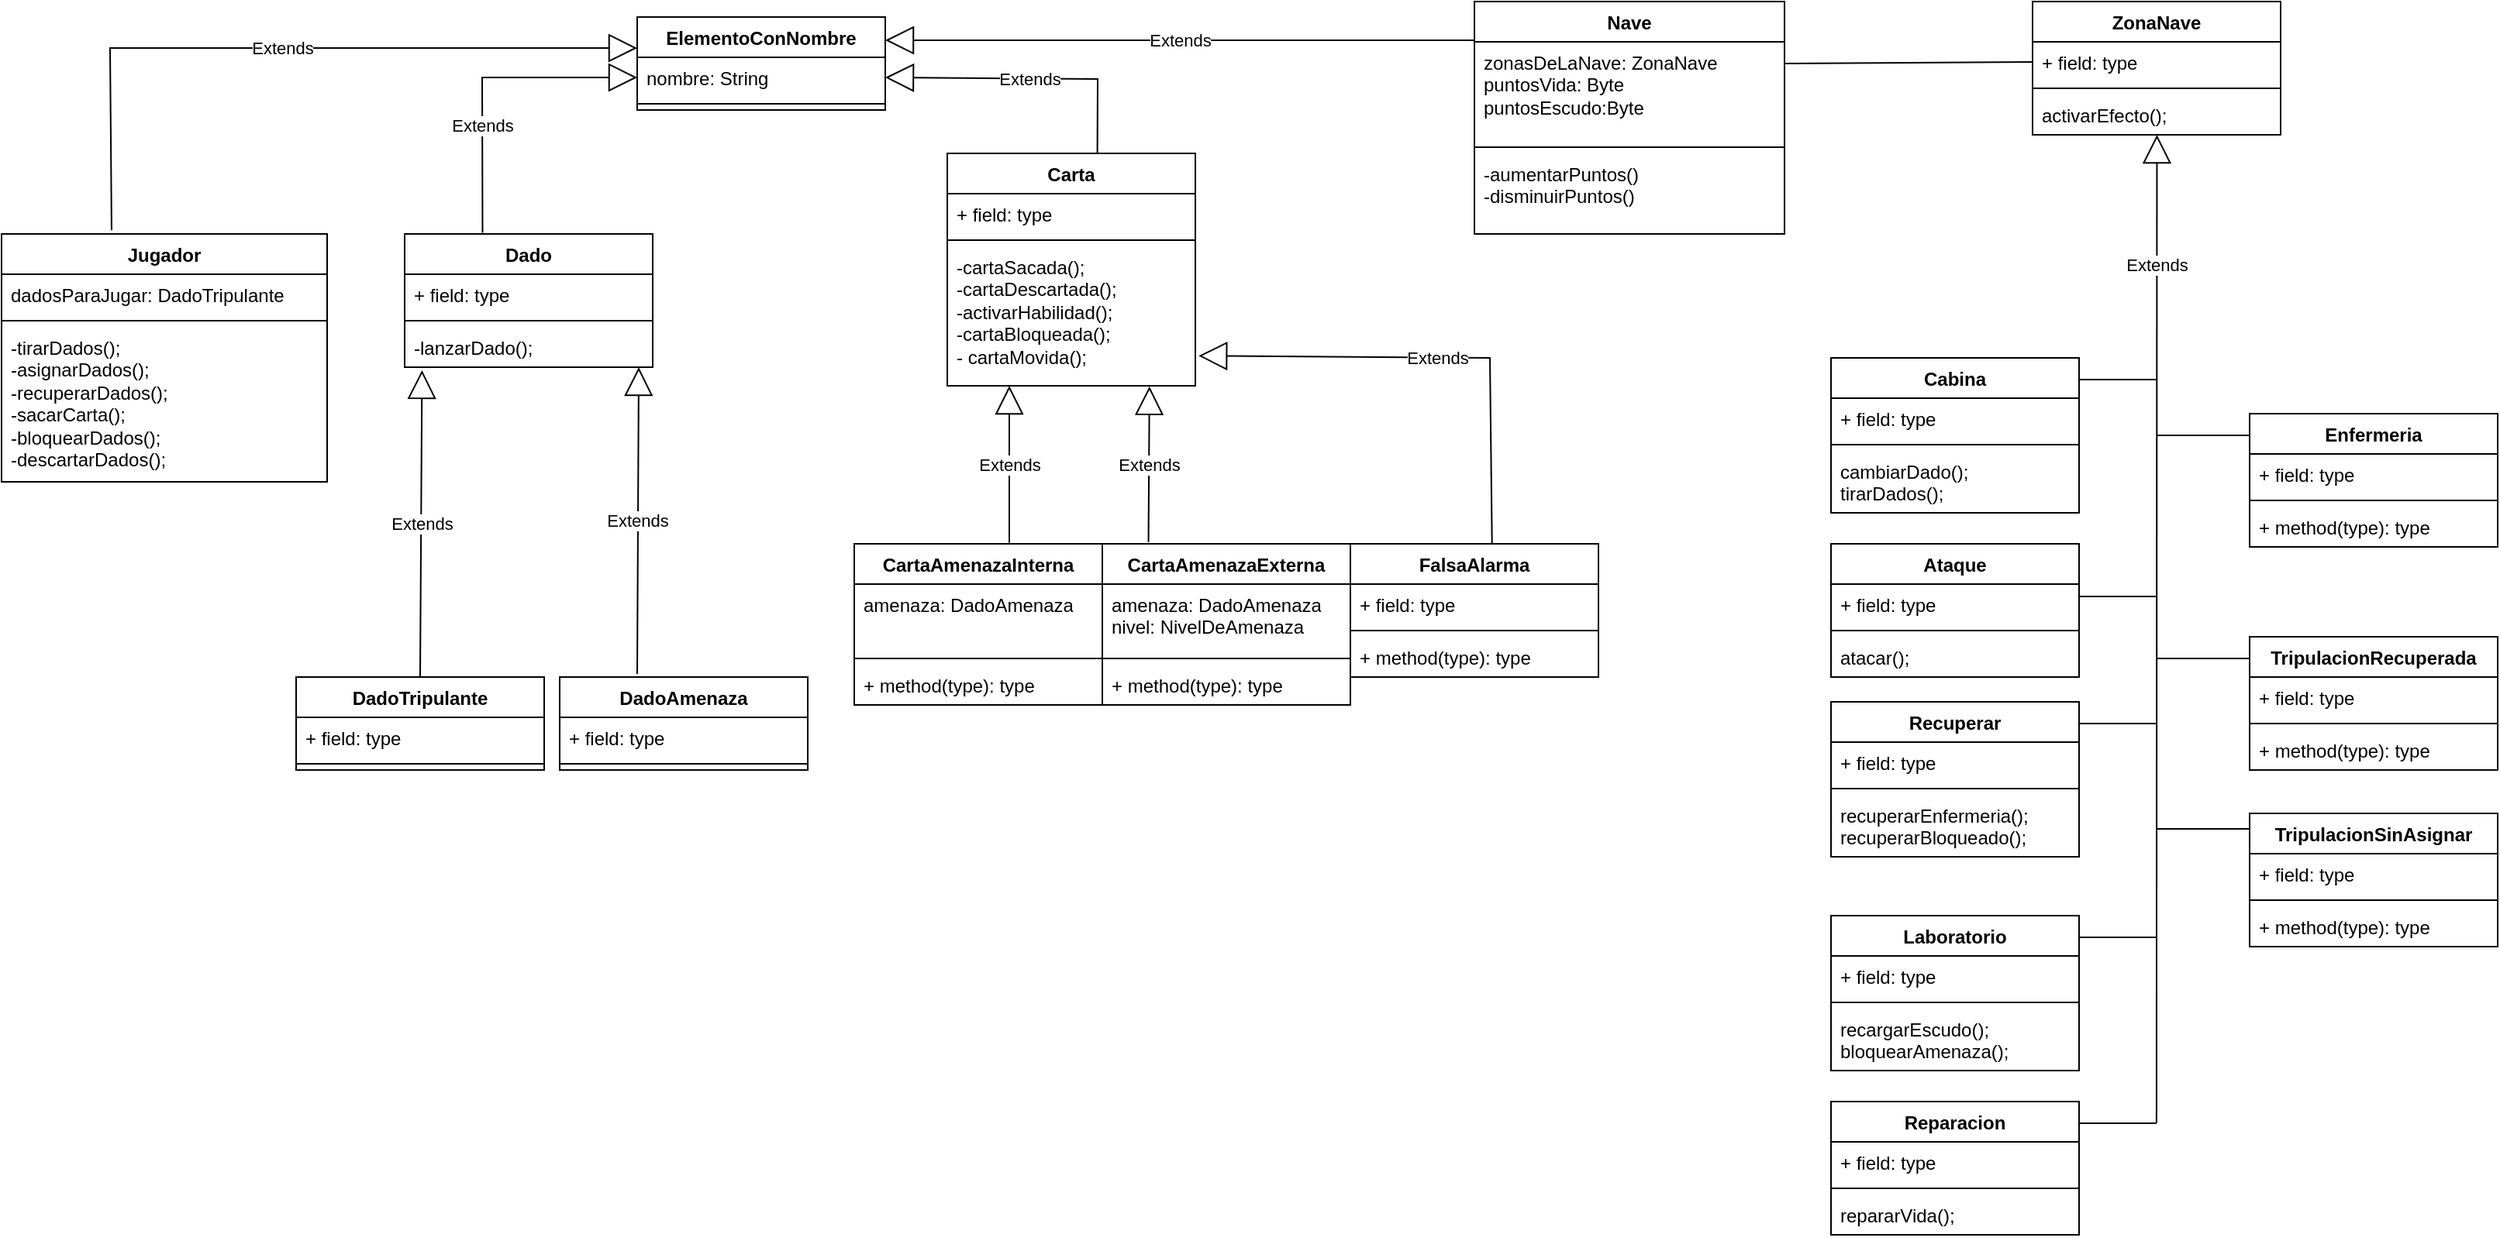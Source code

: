 <mxfile version="21.2.8" type="device">
  <diagram id="C5RBs43oDa-KdzZeNtuy" name="Page-1">
    <mxGraphModel dx="1104" dy="516" grid="1" gridSize="10" guides="1" tooltips="1" connect="1" arrows="1" fold="1" page="1" pageScale="1" pageWidth="1654" pageHeight="1169" math="0" shadow="0">
      <root>
        <mxCell id="WIyWlLk6GJQsqaUBKTNV-0" />
        <mxCell id="WIyWlLk6GJQsqaUBKTNV-1" parent="WIyWlLk6GJQsqaUBKTNV-0" />
        <mxCell id="hrwl8nzdLK3pkNeY3MzM-0" value="Dado" style="swimlane;fontStyle=1;align=center;verticalAlign=top;childLayout=stackLayout;horizontal=1;startSize=26;horizontalStack=0;resizeParent=1;resizeParentMax=0;resizeLast=0;collapsible=1;marginBottom=0;whiteSpace=wrap;html=1;" parent="WIyWlLk6GJQsqaUBKTNV-1" vertex="1">
          <mxGeometry x="270" y="170" width="160" height="86" as="geometry" />
        </mxCell>
        <mxCell id="hrwl8nzdLK3pkNeY3MzM-1" value="+ field: type" style="text;strokeColor=none;fillColor=none;align=left;verticalAlign=top;spacingLeft=4;spacingRight=4;overflow=hidden;rotatable=0;points=[[0,0.5],[1,0.5]];portConstraint=eastwest;whiteSpace=wrap;html=1;" parent="hrwl8nzdLK3pkNeY3MzM-0" vertex="1">
          <mxGeometry y="26" width="160" height="26" as="geometry" />
        </mxCell>
        <mxCell id="hrwl8nzdLK3pkNeY3MzM-2" value="" style="line;strokeWidth=1;fillColor=none;align=left;verticalAlign=middle;spacingTop=-1;spacingLeft=3;spacingRight=3;rotatable=0;labelPosition=right;points=[];portConstraint=eastwest;strokeColor=inherit;" parent="hrwl8nzdLK3pkNeY3MzM-0" vertex="1">
          <mxGeometry y="52" width="160" height="8" as="geometry" />
        </mxCell>
        <mxCell id="hrwl8nzdLK3pkNeY3MzM-3" value="-lanzarDado();" style="text;strokeColor=none;fillColor=none;align=left;verticalAlign=top;spacingLeft=4;spacingRight=4;overflow=hidden;rotatable=0;points=[[0,0.5],[1,0.5]];portConstraint=eastwest;whiteSpace=wrap;html=1;" parent="hrwl8nzdLK3pkNeY3MzM-0" vertex="1">
          <mxGeometry y="60" width="160" height="26" as="geometry" />
        </mxCell>
        <mxCell id="hrwl8nzdLK3pkNeY3MzM-4" value="Jugador" style="swimlane;fontStyle=1;align=center;verticalAlign=top;childLayout=stackLayout;horizontal=1;startSize=26;horizontalStack=0;resizeParent=1;resizeParentMax=0;resizeLast=0;collapsible=1;marginBottom=0;whiteSpace=wrap;html=1;" parent="WIyWlLk6GJQsqaUBKTNV-1" vertex="1">
          <mxGeometry x="10" y="170" width="210" height="160" as="geometry" />
        </mxCell>
        <mxCell id="hrwl8nzdLK3pkNeY3MzM-5" value="dadosParaJugar: DadoTripulante" style="text;strokeColor=none;fillColor=none;align=left;verticalAlign=top;spacingLeft=4;spacingRight=4;overflow=hidden;rotatable=0;points=[[0,0.5],[1,0.5]];portConstraint=eastwest;whiteSpace=wrap;html=1;" parent="hrwl8nzdLK3pkNeY3MzM-4" vertex="1">
          <mxGeometry y="26" width="210" height="26" as="geometry" />
        </mxCell>
        <mxCell id="hrwl8nzdLK3pkNeY3MzM-6" value="" style="line;strokeWidth=1;fillColor=none;align=left;verticalAlign=middle;spacingTop=-1;spacingLeft=3;spacingRight=3;rotatable=0;labelPosition=right;points=[];portConstraint=eastwest;strokeColor=inherit;" parent="hrwl8nzdLK3pkNeY3MzM-4" vertex="1">
          <mxGeometry y="52" width="210" height="8" as="geometry" />
        </mxCell>
        <mxCell id="hrwl8nzdLK3pkNeY3MzM-7" value="-tirarDados();&lt;br&gt;-asignarDados();&lt;br&gt;-recuperarDados();&lt;br&gt;-sacarCarta();&lt;br&gt;-bloquearDados();&lt;br&gt;-descartarDados();&lt;br&gt;&lt;br&gt;" style="text;strokeColor=none;fillColor=none;align=left;verticalAlign=top;spacingLeft=4;spacingRight=4;overflow=hidden;rotatable=0;points=[[0,0.5],[1,0.5]];portConstraint=eastwest;whiteSpace=wrap;html=1;" parent="hrwl8nzdLK3pkNeY3MzM-4" vertex="1">
          <mxGeometry y="60" width="210" height="100" as="geometry" />
        </mxCell>
        <mxCell id="hrwl8nzdLK3pkNeY3MzM-12" value="CartaAmenazaInterna" style="swimlane;fontStyle=1;align=center;verticalAlign=top;childLayout=stackLayout;horizontal=1;startSize=26;horizontalStack=0;resizeParent=1;resizeParentMax=0;resizeLast=0;collapsible=1;marginBottom=0;whiteSpace=wrap;html=1;" parent="WIyWlLk6GJQsqaUBKTNV-1" vertex="1">
          <mxGeometry x="560" y="370" width="160" height="104" as="geometry" />
        </mxCell>
        <mxCell id="hrwl8nzdLK3pkNeY3MzM-13" value="amenaza: DadoAmenaza" style="text;strokeColor=none;fillColor=none;align=left;verticalAlign=top;spacingLeft=4;spacingRight=4;overflow=hidden;rotatable=0;points=[[0,0.5],[1,0.5]];portConstraint=eastwest;whiteSpace=wrap;html=1;" parent="hrwl8nzdLK3pkNeY3MzM-12" vertex="1">
          <mxGeometry y="26" width="160" height="44" as="geometry" />
        </mxCell>
        <mxCell id="hrwl8nzdLK3pkNeY3MzM-14" value="" style="line;strokeWidth=1;fillColor=none;align=left;verticalAlign=middle;spacingTop=-1;spacingLeft=3;spacingRight=3;rotatable=0;labelPosition=right;points=[];portConstraint=eastwest;strokeColor=inherit;" parent="hrwl8nzdLK3pkNeY3MzM-12" vertex="1">
          <mxGeometry y="70" width="160" height="8" as="geometry" />
        </mxCell>
        <mxCell id="hrwl8nzdLK3pkNeY3MzM-15" value="+ method(type): type" style="text;strokeColor=none;fillColor=none;align=left;verticalAlign=top;spacingLeft=4;spacingRight=4;overflow=hidden;rotatable=0;points=[[0,0.5],[1,0.5]];portConstraint=eastwest;whiteSpace=wrap;html=1;" parent="hrwl8nzdLK3pkNeY3MzM-12" vertex="1">
          <mxGeometry y="78" width="160" height="26" as="geometry" />
        </mxCell>
        <mxCell id="hrwl8nzdLK3pkNeY3MzM-16" value="ElementoConNombre" style="swimlane;fontStyle=1;align=center;verticalAlign=top;childLayout=stackLayout;horizontal=1;startSize=26;horizontalStack=0;resizeParent=1;resizeParentMax=0;resizeLast=0;collapsible=1;marginBottom=0;whiteSpace=wrap;html=1;" parent="WIyWlLk6GJQsqaUBKTNV-1" vertex="1">
          <mxGeometry x="420" y="30" width="160" height="60" as="geometry" />
        </mxCell>
        <mxCell id="hrwl8nzdLK3pkNeY3MzM-17" value="nombre: String" style="text;strokeColor=none;fillColor=none;align=left;verticalAlign=top;spacingLeft=4;spacingRight=4;overflow=hidden;rotatable=0;points=[[0,0.5],[1,0.5]];portConstraint=eastwest;whiteSpace=wrap;html=1;" parent="hrwl8nzdLK3pkNeY3MzM-16" vertex="1">
          <mxGeometry y="26" width="160" height="26" as="geometry" />
        </mxCell>
        <mxCell id="hrwl8nzdLK3pkNeY3MzM-18" value="" style="line;strokeWidth=1;fillColor=none;align=left;verticalAlign=middle;spacingTop=-1;spacingLeft=3;spacingRight=3;rotatable=0;labelPosition=right;points=[];portConstraint=eastwest;strokeColor=inherit;" parent="hrwl8nzdLK3pkNeY3MzM-16" vertex="1">
          <mxGeometry y="52" width="160" height="8" as="geometry" />
        </mxCell>
        <mxCell id="hrwl8nzdLK3pkNeY3MzM-20" value="FalsaAlarma" style="swimlane;fontStyle=1;align=center;verticalAlign=top;childLayout=stackLayout;horizontal=1;startSize=26;horizontalStack=0;resizeParent=1;resizeParentMax=0;resizeLast=0;collapsible=1;marginBottom=0;whiteSpace=wrap;html=1;" parent="WIyWlLk6GJQsqaUBKTNV-1" vertex="1">
          <mxGeometry x="880" y="370" width="160" height="86" as="geometry" />
        </mxCell>
        <mxCell id="hrwl8nzdLK3pkNeY3MzM-21" value="+ field: type" style="text;strokeColor=none;fillColor=none;align=left;verticalAlign=top;spacingLeft=4;spacingRight=4;overflow=hidden;rotatable=0;points=[[0,0.5],[1,0.5]];portConstraint=eastwest;whiteSpace=wrap;html=1;" parent="hrwl8nzdLK3pkNeY3MzM-20" vertex="1">
          <mxGeometry y="26" width="160" height="26" as="geometry" />
        </mxCell>
        <mxCell id="hrwl8nzdLK3pkNeY3MzM-22" value="" style="line;strokeWidth=1;fillColor=none;align=left;verticalAlign=middle;spacingTop=-1;spacingLeft=3;spacingRight=3;rotatable=0;labelPosition=right;points=[];portConstraint=eastwest;strokeColor=inherit;" parent="hrwl8nzdLK3pkNeY3MzM-20" vertex="1">
          <mxGeometry y="52" width="160" height="8" as="geometry" />
        </mxCell>
        <mxCell id="hrwl8nzdLK3pkNeY3MzM-23" value="+ method(type): type" style="text;strokeColor=none;fillColor=none;align=left;verticalAlign=top;spacingLeft=4;spacingRight=4;overflow=hidden;rotatable=0;points=[[0,0.5],[1,0.5]];portConstraint=eastwest;whiteSpace=wrap;html=1;" parent="hrwl8nzdLK3pkNeY3MzM-20" vertex="1">
          <mxGeometry y="60" width="160" height="26" as="geometry" />
        </mxCell>
        <mxCell id="hrwl8nzdLK3pkNeY3MzM-36" value="Reparacion" style="swimlane;fontStyle=1;align=center;verticalAlign=top;childLayout=stackLayout;horizontal=1;startSize=26;horizontalStack=0;resizeParent=1;resizeParentMax=0;resizeLast=0;collapsible=1;marginBottom=0;whiteSpace=wrap;html=1;" parent="WIyWlLk6GJQsqaUBKTNV-1" vertex="1">
          <mxGeometry x="1190" y="730" width="160" height="86" as="geometry" />
        </mxCell>
        <mxCell id="hrwl8nzdLK3pkNeY3MzM-37" value="+ field: type" style="text;strokeColor=none;fillColor=none;align=left;verticalAlign=top;spacingLeft=4;spacingRight=4;overflow=hidden;rotatable=0;points=[[0,0.5],[1,0.5]];portConstraint=eastwest;whiteSpace=wrap;html=1;" parent="hrwl8nzdLK3pkNeY3MzM-36" vertex="1">
          <mxGeometry y="26" width="160" height="26" as="geometry" />
        </mxCell>
        <mxCell id="hrwl8nzdLK3pkNeY3MzM-38" value="" style="line;strokeWidth=1;fillColor=none;align=left;verticalAlign=middle;spacingTop=-1;spacingLeft=3;spacingRight=3;rotatable=0;labelPosition=right;points=[];portConstraint=eastwest;strokeColor=inherit;" parent="hrwl8nzdLK3pkNeY3MzM-36" vertex="1">
          <mxGeometry y="52" width="160" height="8" as="geometry" />
        </mxCell>
        <mxCell id="hrwl8nzdLK3pkNeY3MzM-39" value="repararVida();" style="text;strokeColor=none;fillColor=none;align=left;verticalAlign=top;spacingLeft=4;spacingRight=4;overflow=hidden;rotatable=0;points=[[0,0.5],[1,0.5]];portConstraint=eastwest;whiteSpace=wrap;html=1;" parent="hrwl8nzdLK3pkNeY3MzM-36" vertex="1">
          <mxGeometry y="60" width="160" height="26" as="geometry" />
        </mxCell>
        <mxCell id="hrwl8nzdLK3pkNeY3MzM-56" value="TripulacionRecuperada&lt;br&gt;" style="swimlane;fontStyle=1;align=center;verticalAlign=top;childLayout=stackLayout;horizontal=1;startSize=26;horizontalStack=0;resizeParent=1;resizeParentMax=0;resizeLast=0;collapsible=1;marginBottom=0;whiteSpace=wrap;html=1;" parent="WIyWlLk6GJQsqaUBKTNV-1" vertex="1">
          <mxGeometry x="1460" y="430" width="160" height="86" as="geometry" />
        </mxCell>
        <mxCell id="hrwl8nzdLK3pkNeY3MzM-57" value="+ field: type" style="text;strokeColor=none;fillColor=none;align=left;verticalAlign=top;spacingLeft=4;spacingRight=4;overflow=hidden;rotatable=0;points=[[0,0.5],[1,0.5]];portConstraint=eastwest;whiteSpace=wrap;html=1;" parent="hrwl8nzdLK3pkNeY3MzM-56" vertex="1">
          <mxGeometry y="26" width="160" height="26" as="geometry" />
        </mxCell>
        <mxCell id="hrwl8nzdLK3pkNeY3MzM-58" value="" style="line;strokeWidth=1;fillColor=none;align=left;verticalAlign=middle;spacingTop=-1;spacingLeft=3;spacingRight=3;rotatable=0;labelPosition=right;points=[];portConstraint=eastwest;strokeColor=inherit;" parent="hrwl8nzdLK3pkNeY3MzM-56" vertex="1">
          <mxGeometry y="52" width="160" height="8" as="geometry" />
        </mxCell>
        <mxCell id="hrwl8nzdLK3pkNeY3MzM-59" value="+ method(type): type" style="text;strokeColor=none;fillColor=none;align=left;verticalAlign=top;spacingLeft=4;spacingRight=4;overflow=hidden;rotatable=0;points=[[0,0.5],[1,0.5]];portConstraint=eastwest;whiteSpace=wrap;html=1;" parent="hrwl8nzdLK3pkNeY3MzM-56" vertex="1">
          <mxGeometry y="60" width="160" height="26" as="geometry" />
        </mxCell>
        <mxCell id="hrwl8nzdLK3pkNeY3MzM-60" value="Enfermeria&lt;br&gt;" style="swimlane;fontStyle=1;align=center;verticalAlign=top;childLayout=stackLayout;horizontal=1;startSize=26;horizontalStack=0;resizeParent=1;resizeParentMax=0;resizeLast=0;collapsible=1;marginBottom=0;whiteSpace=wrap;html=1;" parent="WIyWlLk6GJQsqaUBKTNV-1" vertex="1">
          <mxGeometry x="1460" y="286" width="160" height="86" as="geometry" />
        </mxCell>
        <mxCell id="hrwl8nzdLK3pkNeY3MzM-61" value="+ field: type" style="text;strokeColor=none;fillColor=none;align=left;verticalAlign=top;spacingLeft=4;spacingRight=4;overflow=hidden;rotatable=0;points=[[0,0.5],[1,0.5]];portConstraint=eastwest;whiteSpace=wrap;html=1;" parent="hrwl8nzdLK3pkNeY3MzM-60" vertex="1">
          <mxGeometry y="26" width="160" height="26" as="geometry" />
        </mxCell>
        <mxCell id="hrwl8nzdLK3pkNeY3MzM-62" value="" style="line;strokeWidth=1;fillColor=none;align=left;verticalAlign=middle;spacingTop=-1;spacingLeft=3;spacingRight=3;rotatable=0;labelPosition=right;points=[];portConstraint=eastwest;strokeColor=inherit;" parent="hrwl8nzdLK3pkNeY3MzM-60" vertex="1">
          <mxGeometry y="52" width="160" height="8" as="geometry" />
        </mxCell>
        <mxCell id="hrwl8nzdLK3pkNeY3MzM-63" value="+ method(type): type" style="text;strokeColor=none;fillColor=none;align=left;verticalAlign=top;spacingLeft=4;spacingRight=4;overflow=hidden;rotatable=0;points=[[0,0.5],[1,0.5]];portConstraint=eastwest;whiteSpace=wrap;html=1;" parent="hrwl8nzdLK3pkNeY3MzM-60" vertex="1">
          <mxGeometry y="60" width="160" height="26" as="geometry" />
        </mxCell>
        <mxCell id="hrwl8nzdLK3pkNeY3MzM-84" value="TripulacionSinAsignar" style="swimlane;fontStyle=1;align=center;verticalAlign=top;childLayout=stackLayout;horizontal=1;startSize=26;horizontalStack=0;resizeParent=1;resizeParentMax=0;resizeLast=0;collapsible=1;marginBottom=0;whiteSpace=wrap;html=1;" parent="WIyWlLk6GJQsqaUBKTNV-1" vertex="1">
          <mxGeometry x="1460" y="544" width="160" height="86" as="geometry" />
        </mxCell>
        <mxCell id="hrwl8nzdLK3pkNeY3MzM-85" value="+ field: type" style="text;strokeColor=none;fillColor=none;align=left;verticalAlign=top;spacingLeft=4;spacingRight=4;overflow=hidden;rotatable=0;points=[[0,0.5],[1,0.5]];portConstraint=eastwest;whiteSpace=wrap;html=1;" parent="hrwl8nzdLK3pkNeY3MzM-84" vertex="1">
          <mxGeometry y="26" width="160" height="26" as="geometry" />
        </mxCell>
        <mxCell id="hrwl8nzdLK3pkNeY3MzM-86" value="" style="line;strokeWidth=1;fillColor=none;align=left;verticalAlign=middle;spacingTop=-1;spacingLeft=3;spacingRight=3;rotatable=0;labelPosition=right;points=[];portConstraint=eastwest;strokeColor=inherit;" parent="hrwl8nzdLK3pkNeY3MzM-84" vertex="1">
          <mxGeometry y="52" width="160" height="8" as="geometry" />
        </mxCell>
        <mxCell id="hrwl8nzdLK3pkNeY3MzM-87" value="+ method(type): type" style="text;strokeColor=none;fillColor=none;align=left;verticalAlign=top;spacingLeft=4;spacingRight=4;overflow=hidden;rotatable=0;points=[[0,0.5],[1,0.5]];portConstraint=eastwest;whiteSpace=wrap;html=1;" parent="hrwl8nzdLK3pkNeY3MzM-84" vertex="1">
          <mxGeometry y="60" width="160" height="26" as="geometry" />
        </mxCell>
        <mxCell id="Qv7uvVYcOFcKfT70NgRH-0" value="DadoAmenaza" style="swimlane;fontStyle=1;align=center;verticalAlign=top;childLayout=stackLayout;horizontal=1;startSize=26;horizontalStack=0;resizeParent=1;resizeParentMax=0;resizeLast=0;collapsible=1;marginBottom=0;whiteSpace=wrap;html=1;" parent="WIyWlLk6GJQsqaUBKTNV-1" vertex="1">
          <mxGeometry x="370" y="456" width="160" height="60" as="geometry" />
        </mxCell>
        <mxCell id="Qv7uvVYcOFcKfT70NgRH-1" value="+ field: type" style="text;strokeColor=none;fillColor=none;align=left;verticalAlign=top;spacingLeft=4;spacingRight=4;overflow=hidden;rotatable=0;points=[[0,0.5],[1,0.5]];portConstraint=eastwest;whiteSpace=wrap;html=1;" parent="Qv7uvVYcOFcKfT70NgRH-0" vertex="1">
          <mxGeometry y="26" width="160" height="26" as="geometry" />
        </mxCell>
        <mxCell id="Qv7uvVYcOFcKfT70NgRH-2" value="" style="line;strokeWidth=1;fillColor=none;align=left;verticalAlign=middle;spacingTop=-1;spacingLeft=3;spacingRight=3;rotatable=0;labelPosition=right;points=[];portConstraint=eastwest;strokeColor=inherit;" parent="Qv7uvVYcOFcKfT70NgRH-0" vertex="1">
          <mxGeometry y="52" width="160" height="8" as="geometry" />
        </mxCell>
        <mxCell id="Qv7uvVYcOFcKfT70NgRH-4" value="DadoTripulante" style="swimlane;fontStyle=1;align=center;verticalAlign=top;childLayout=stackLayout;horizontal=1;startSize=26;horizontalStack=0;resizeParent=1;resizeParentMax=0;resizeLast=0;collapsible=1;marginBottom=0;whiteSpace=wrap;html=1;" parent="WIyWlLk6GJQsqaUBKTNV-1" vertex="1">
          <mxGeometry x="200" y="456" width="160" height="60" as="geometry" />
        </mxCell>
        <mxCell id="Qv7uvVYcOFcKfT70NgRH-5" value="+ field: type" style="text;strokeColor=none;fillColor=none;align=left;verticalAlign=top;spacingLeft=4;spacingRight=4;overflow=hidden;rotatable=0;points=[[0,0.5],[1,0.5]];portConstraint=eastwest;whiteSpace=wrap;html=1;" parent="Qv7uvVYcOFcKfT70NgRH-4" vertex="1">
          <mxGeometry y="26" width="160" height="26" as="geometry" />
        </mxCell>
        <mxCell id="Qv7uvVYcOFcKfT70NgRH-6" value="" style="line;strokeWidth=1;fillColor=none;align=left;verticalAlign=middle;spacingTop=-1;spacingLeft=3;spacingRight=3;rotatable=0;labelPosition=right;points=[];portConstraint=eastwest;strokeColor=inherit;" parent="Qv7uvVYcOFcKfT70NgRH-4" vertex="1">
          <mxGeometry y="52" width="160" height="8" as="geometry" />
        </mxCell>
        <mxCell id="Qv7uvVYcOFcKfT70NgRH-11" value="Carta" style="swimlane;fontStyle=1;align=center;verticalAlign=top;childLayout=stackLayout;horizontal=1;startSize=26;horizontalStack=0;resizeParent=1;resizeParentMax=0;resizeLast=0;collapsible=1;marginBottom=0;whiteSpace=wrap;html=1;" parent="WIyWlLk6GJQsqaUBKTNV-1" vertex="1">
          <mxGeometry x="620" y="118" width="160" height="150" as="geometry" />
        </mxCell>
        <mxCell id="Qv7uvVYcOFcKfT70NgRH-12" value="+ field: type" style="text;strokeColor=none;fillColor=none;align=left;verticalAlign=top;spacingLeft=4;spacingRight=4;overflow=hidden;rotatable=0;points=[[0,0.5],[1,0.5]];portConstraint=eastwest;whiteSpace=wrap;html=1;" parent="Qv7uvVYcOFcKfT70NgRH-11" vertex="1">
          <mxGeometry y="26" width="160" height="26" as="geometry" />
        </mxCell>
        <mxCell id="Qv7uvVYcOFcKfT70NgRH-13" value="" style="line;strokeWidth=1;fillColor=none;align=left;verticalAlign=middle;spacingTop=-1;spacingLeft=3;spacingRight=3;rotatable=0;labelPosition=right;points=[];portConstraint=eastwest;strokeColor=inherit;" parent="Qv7uvVYcOFcKfT70NgRH-11" vertex="1">
          <mxGeometry y="52" width="160" height="8" as="geometry" />
        </mxCell>
        <mxCell id="Qv7uvVYcOFcKfT70NgRH-14" value="-cartaSacada();&lt;br&gt;-cartaDescartada();&lt;br&gt;-activarHabilidad();&lt;br&gt;-cartaBloqueada();&lt;br&gt;- cartaMovida();" style="text;strokeColor=none;fillColor=none;align=left;verticalAlign=top;spacingLeft=4;spacingRight=4;overflow=hidden;rotatable=0;points=[[0,0.5],[1,0.5]];portConstraint=eastwest;whiteSpace=wrap;html=1;" parent="Qv7uvVYcOFcKfT70NgRH-11" vertex="1">
          <mxGeometry y="60" width="160" height="90" as="geometry" />
        </mxCell>
        <mxCell id="Qv7uvVYcOFcKfT70NgRH-18" value="CartaAmenazaExterna" style="swimlane;fontStyle=1;align=center;verticalAlign=top;childLayout=stackLayout;horizontal=1;startSize=26;horizontalStack=0;resizeParent=1;resizeParentMax=0;resizeLast=0;collapsible=1;marginBottom=0;whiteSpace=wrap;html=1;" parent="WIyWlLk6GJQsqaUBKTNV-1" vertex="1">
          <mxGeometry x="720" y="370" width="160" height="104" as="geometry" />
        </mxCell>
        <mxCell id="Qv7uvVYcOFcKfT70NgRH-19" value="amenaza: DadoAmenaza&lt;br&gt;nivel: NivelDeAmenaza" style="text;strokeColor=none;fillColor=none;align=left;verticalAlign=top;spacingLeft=4;spacingRight=4;overflow=hidden;rotatable=0;points=[[0,0.5],[1,0.5]];portConstraint=eastwest;whiteSpace=wrap;html=1;" parent="Qv7uvVYcOFcKfT70NgRH-18" vertex="1">
          <mxGeometry y="26" width="160" height="44" as="geometry" />
        </mxCell>
        <mxCell id="Qv7uvVYcOFcKfT70NgRH-20" value="" style="line;strokeWidth=1;fillColor=none;align=left;verticalAlign=middle;spacingTop=-1;spacingLeft=3;spacingRight=3;rotatable=0;labelPosition=right;points=[];portConstraint=eastwest;strokeColor=inherit;" parent="Qv7uvVYcOFcKfT70NgRH-18" vertex="1">
          <mxGeometry y="70" width="160" height="8" as="geometry" />
        </mxCell>
        <mxCell id="Qv7uvVYcOFcKfT70NgRH-21" value="+ method(type): type" style="text;strokeColor=none;fillColor=none;align=left;verticalAlign=top;spacingLeft=4;spacingRight=4;overflow=hidden;rotatable=0;points=[[0,0.5],[1,0.5]];portConstraint=eastwest;whiteSpace=wrap;html=1;" parent="Qv7uvVYcOFcKfT70NgRH-18" vertex="1">
          <mxGeometry y="78" width="160" height="26" as="geometry" />
        </mxCell>
        <mxCell id="Qv7uvVYcOFcKfT70NgRH-22" value="ZonaNave" style="swimlane;fontStyle=1;align=center;verticalAlign=top;childLayout=stackLayout;horizontal=1;startSize=26;horizontalStack=0;resizeParent=1;resizeParentMax=0;resizeLast=0;collapsible=1;marginBottom=0;whiteSpace=wrap;html=1;" parent="WIyWlLk6GJQsqaUBKTNV-1" vertex="1">
          <mxGeometry x="1320" y="20" width="160" height="86" as="geometry" />
        </mxCell>
        <mxCell id="Qv7uvVYcOFcKfT70NgRH-23" value="+ field: type" style="text;strokeColor=none;fillColor=none;align=left;verticalAlign=top;spacingLeft=4;spacingRight=4;overflow=hidden;rotatable=0;points=[[0,0.5],[1,0.5]];portConstraint=eastwest;whiteSpace=wrap;html=1;" parent="Qv7uvVYcOFcKfT70NgRH-22" vertex="1">
          <mxGeometry y="26" width="160" height="26" as="geometry" />
        </mxCell>
        <mxCell id="Qv7uvVYcOFcKfT70NgRH-24" value="" style="line;strokeWidth=1;fillColor=none;align=left;verticalAlign=middle;spacingTop=-1;spacingLeft=3;spacingRight=3;rotatable=0;labelPosition=right;points=[];portConstraint=eastwest;strokeColor=inherit;" parent="Qv7uvVYcOFcKfT70NgRH-22" vertex="1">
          <mxGeometry y="52" width="160" height="8" as="geometry" />
        </mxCell>
        <mxCell id="Qv7uvVYcOFcKfT70NgRH-25" value="activarEfecto();" style="text;strokeColor=none;fillColor=none;align=left;verticalAlign=top;spacingLeft=4;spacingRight=4;overflow=hidden;rotatable=0;points=[[0,0.5],[1,0.5]];portConstraint=eastwest;whiteSpace=wrap;html=1;" parent="Qv7uvVYcOFcKfT70NgRH-22" vertex="1">
          <mxGeometry y="60" width="160" height="26" as="geometry" />
        </mxCell>
        <mxCell id="Qv7uvVYcOFcKfT70NgRH-26" value="Laboratorio" style="swimlane;fontStyle=1;align=center;verticalAlign=top;childLayout=stackLayout;horizontal=1;startSize=26;horizontalStack=0;resizeParent=1;resizeParentMax=0;resizeLast=0;collapsible=1;marginBottom=0;whiteSpace=wrap;html=1;" parent="WIyWlLk6GJQsqaUBKTNV-1" vertex="1">
          <mxGeometry x="1190" y="610" width="160" height="100" as="geometry" />
        </mxCell>
        <mxCell id="Qv7uvVYcOFcKfT70NgRH-27" value="+ field: type" style="text;strokeColor=none;fillColor=none;align=left;verticalAlign=top;spacingLeft=4;spacingRight=4;overflow=hidden;rotatable=0;points=[[0,0.5],[1,0.5]];portConstraint=eastwest;whiteSpace=wrap;html=1;" parent="Qv7uvVYcOFcKfT70NgRH-26" vertex="1">
          <mxGeometry y="26" width="160" height="26" as="geometry" />
        </mxCell>
        <mxCell id="Qv7uvVYcOFcKfT70NgRH-28" value="" style="line;strokeWidth=1;fillColor=none;align=left;verticalAlign=middle;spacingTop=-1;spacingLeft=3;spacingRight=3;rotatable=0;labelPosition=right;points=[];portConstraint=eastwest;strokeColor=inherit;" parent="Qv7uvVYcOFcKfT70NgRH-26" vertex="1">
          <mxGeometry y="52" width="160" height="8" as="geometry" />
        </mxCell>
        <mxCell id="Qv7uvVYcOFcKfT70NgRH-29" value="recargarEscudo();&lt;br&gt;bloquearAmenaza();" style="text;strokeColor=none;fillColor=none;align=left;verticalAlign=top;spacingLeft=4;spacingRight=4;overflow=hidden;rotatable=0;points=[[0,0.5],[1,0.5]];portConstraint=eastwest;whiteSpace=wrap;html=1;" parent="Qv7uvVYcOFcKfT70NgRH-26" vertex="1">
          <mxGeometry y="60" width="160" height="40" as="geometry" />
        </mxCell>
        <mxCell id="Qv7uvVYcOFcKfT70NgRH-30" value="Recuperar" style="swimlane;fontStyle=1;align=center;verticalAlign=top;childLayout=stackLayout;horizontal=1;startSize=26;horizontalStack=0;resizeParent=1;resizeParentMax=0;resizeLast=0;collapsible=1;marginBottom=0;whiteSpace=wrap;html=1;" parent="WIyWlLk6GJQsqaUBKTNV-1" vertex="1">
          <mxGeometry x="1190" y="472" width="160" height="100" as="geometry" />
        </mxCell>
        <mxCell id="Qv7uvVYcOFcKfT70NgRH-31" value="+ field: type" style="text;strokeColor=none;fillColor=none;align=left;verticalAlign=top;spacingLeft=4;spacingRight=4;overflow=hidden;rotatable=0;points=[[0,0.5],[1,0.5]];portConstraint=eastwest;whiteSpace=wrap;html=1;" parent="Qv7uvVYcOFcKfT70NgRH-30" vertex="1">
          <mxGeometry y="26" width="160" height="26" as="geometry" />
        </mxCell>
        <mxCell id="Qv7uvVYcOFcKfT70NgRH-32" value="" style="line;strokeWidth=1;fillColor=none;align=left;verticalAlign=middle;spacingTop=-1;spacingLeft=3;spacingRight=3;rotatable=0;labelPosition=right;points=[];portConstraint=eastwest;strokeColor=inherit;" parent="Qv7uvVYcOFcKfT70NgRH-30" vertex="1">
          <mxGeometry y="52" width="160" height="8" as="geometry" />
        </mxCell>
        <mxCell id="Qv7uvVYcOFcKfT70NgRH-33" value="recuperarEnfermeria();&lt;br&gt;recuperarBloqueado();" style="text;strokeColor=none;fillColor=none;align=left;verticalAlign=top;spacingLeft=4;spacingRight=4;overflow=hidden;rotatable=0;points=[[0,0.5],[1,0.5]];portConstraint=eastwest;whiteSpace=wrap;html=1;" parent="Qv7uvVYcOFcKfT70NgRH-30" vertex="1">
          <mxGeometry y="60" width="160" height="40" as="geometry" />
        </mxCell>
        <mxCell id="Qv7uvVYcOFcKfT70NgRH-34" value="Ataque" style="swimlane;fontStyle=1;align=center;verticalAlign=top;childLayout=stackLayout;horizontal=1;startSize=26;horizontalStack=0;resizeParent=1;resizeParentMax=0;resizeLast=0;collapsible=1;marginBottom=0;whiteSpace=wrap;html=1;" parent="WIyWlLk6GJQsqaUBKTNV-1" vertex="1">
          <mxGeometry x="1190" y="370" width="160" height="86" as="geometry" />
        </mxCell>
        <mxCell id="Qv7uvVYcOFcKfT70NgRH-35" value="+ field: type" style="text;strokeColor=none;fillColor=none;align=left;verticalAlign=top;spacingLeft=4;spacingRight=4;overflow=hidden;rotatable=0;points=[[0,0.5],[1,0.5]];portConstraint=eastwest;whiteSpace=wrap;html=1;" parent="Qv7uvVYcOFcKfT70NgRH-34" vertex="1">
          <mxGeometry y="26" width="160" height="26" as="geometry" />
        </mxCell>
        <mxCell id="Qv7uvVYcOFcKfT70NgRH-36" value="" style="line;strokeWidth=1;fillColor=none;align=left;verticalAlign=middle;spacingTop=-1;spacingLeft=3;spacingRight=3;rotatable=0;labelPosition=right;points=[];portConstraint=eastwest;strokeColor=inherit;" parent="Qv7uvVYcOFcKfT70NgRH-34" vertex="1">
          <mxGeometry y="52" width="160" height="8" as="geometry" />
        </mxCell>
        <mxCell id="Qv7uvVYcOFcKfT70NgRH-37" value="atacar();" style="text;strokeColor=none;fillColor=none;align=left;verticalAlign=top;spacingLeft=4;spacingRight=4;overflow=hidden;rotatable=0;points=[[0,0.5],[1,0.5]];portConstraint=eastwest;whiteSpace=wrap;html=1;" parent="Qv7uvVYcOFcKfT70NgRH-34" vertex="1">
          <mxGeometry y="60" width="160" height="26" as="geometry" />
        </mxCell>
        <mxCell id="Qv7uvVYcOFcKfT70NgRH-38" value="Cabina" style="swimlane;fontStyle=1;align=center;verticalAlign=top;childLayout=stackLayout;horizontal=1;startSize=26;horizontalStack=0;resizeParent=1;resizeParentMax=0;resizeLast=0;collapsible=1;marginBottom=0;whiteSpace=wrap;html=1;" parent="WIyWlLk6GJQsqaUBKTNV-1" vertex="1">
          <mxGeometry x="1190" y="250" width="160" height="100" as="geometry" />
        </mxCell>
        <mxCell id="Qv7uvVYcOFcKfT70NgRH-39" value="+ field: type" style="text;strokeColor=none;fillColor=none;align=left;verticalAlign=top;spacingLeft=4;spacingRight=4;overflow=hidden;rotatable=0;points=[[0,0.5],[1,0.5]];portConstraint=eastwest;whiteSpace=wrap;html=1;" parent="Qv7uvVYcOFcKfT70NgRH-38" vertex="1">
          <mxGeometry y="26" width="160" height="26" as="geometry" />
        </mxCell>
        <mxCell id="Qv7uvVYcOFcKfT70NgRH-40" value="" style="line;strokeWidth=1;fillColor=none;align=left;verticalAlign=middle;spacingTop=-1;spacingLeft=3;spacingRight=3;rotatable=0;labelPosition=right;points=[];portConstraint=eastwest;strokeColor=inherit;" parent="Qv7uvVYcOFcKfT70NgRH-38" vertex="1">
          <mxGeometry y="52" width="160" height="8" as="geometry" />
        </mxCell>
        <mxCell id="Qv7uvVYcOFcKfT70NgRH-41" value="cambiarDado();&lt;br&gt;tirarDados();" style="text;strokeColor=none;fillColor=none;align=left;verticalAlign=top;spacingLeft=4;spacingRight=4;overflow=hidden;rotatable=0;points=[[0,0.5],[1,0.5]];portConstraint=eastwest;whiteSpace=wrap;html=1;" parent="Qv7uvVYcOFcKfT70NgRH-38" vertex="1">
          <mxGeometry y="60" width="160" height="40" as="geometry" />
        </mxCell>
        <mxCell id="Qv7uvVYcOFcKfT70NgRH-51" value="Extends" style="endArrow=block;endSize=16;endFill=0;html=1;rounded=0;exitX=0.338;exitY=-0.015;exitDx=0;exitDy=0;exitPerimeter=0;" parent="WIyWlLk6GJQsqaUBKTNV-1" source="hrwl8nzdLK3pkNeY3MzM-4" edge="1">
          <mxGeometry width="160" relative="1" as="geometry">
            <mxPoint x="80" y="50" as="sourcePoint" />
            <mxPoint x="420" y="50" as="targetPoint" />
            <Array as="points">
              <mxPoint x="80" y="50" />
            </Array>
          </mxGeometry>
        </mxCell>
        <mxCell id="Qv7uvVYcOFcKfT70NgRH-56" value="Extends" style="endArrow=block;endSize=16;endFill=0;html=1;rounded=0;exitX=0.5;exitY=0;exitDx=0;exitDy=0;entryX=0.07;entryY=1.075;entryDx=0;entryDy=0;entryPerimeter=0;" parent="WIyWlLk6GJQsqaUBKTNV-1" source="Qv7uvVYcOFcKfT70NgRH-4" target="hrwl8nzdLK3pkNeY3MzM-3" edge="1">
          <mxGeometry width="160" relative="1" as="geometry">
            <mxPoint x="240" y="360" as="sourcePoint" />
            <mxPoint x="400" y="360" as="targetPoint" />
          </mxGeometry>
        </mxCell>
        <mxCell id="Qv7uvVYcOFcKfT70NgRH-57" value="Extends" style="endArrow=block;endSize=16;endFill=0;html=1;rounded=0;exitX=0.5;exitY=0;exitDx=0;exitDy=0;entryX=0.07;entryY=1.075;entryDx=0;entryDy=0;entryPerimeter=0;" parent="WIyWlLk6GJQsqaUBKTNV-1" edge="1">
          <mxGeometry width="160" relative="1" as="geometry">
            <mxPoint x="420" y="454" as="sourcePoint" />
            <mxPoint x="421" y="256" as="targetPoint" />
          </mxGeometry>
        </mxCell>
        <mxCell id="Qv7uvVYcOFcKfT70NgRH-58" value="Extends" style="endArrow=block;endSize=16;endFill=0;html=1;rounded=0;exitX=0.314;exitY=-0.009;exitDx=0;exitDy=0;entryX=0;entryY=0.5;entryDx=0;entryDy=0;exitPerimeter=0;" parent="WIyWlLk6GJQsqaUBKTNV-1" source="hrwl8nzdLK3pkNeY3MzM-0" target="hrwl8nzdLK3pkNeY3MzM-17" edge="1">
          <mxGeometry x="-0.308" width="160" relative="1" as="geometry">
            <mxPoint x="320" y="268" as="sourcePoint" />
            <mxPoint x="321" y="70" as="targetPoint" />
            <Array as="points">
              <mxPoint x="320" y="69" />
            </Array>
            <mxPoint as="offset" />
          </mxGeometry>
        </mxCell>
        <mxCell id="Qv7uvVYcOFcKfT70NgRH-59" value="Extends" style="endArrow=block;endSize=16;endFill=0;html=1;rounded=0;exitX=0.605;exitY=0.001;exitDx=0;exitDy=0;entryX=1;entryY=0.5;entryDx=0;entryDy=0;exitPerimeter=0;" parent="WIyWlLk6GJQsqaUBKTNV-1" source="Qv7uvVYcOFcKfT70NgRH-11" target="hrwl8nzdLK3pkNeY3MzM-17" edge="1">
          <mxGeometry width="160" relative="1" as="geometry">
            <mxPoint x="730" y="248" as="sourcePoint" />
            <mxPoint x="580" y="103" as="targetPoint" />
            <Array as="points">
              <mxPoint x="717" y="70" />
            </Array>
          </mxGeometry>
        </mxCell>
        <mxCell id="Qv7uvVYcOFcKfT70NgRH-63" value="Extends" style="endArrow=block;endSize=16;endFill=0;html=1;rounded=0;entryX=0.192;entryY=1.037;entryDx=0;entryDy=0;entryPerimeter=0;exitX=0.999;exitY=0.464;exitDx=0;exitDy=0;exitPerimeter=0;" parent="WIyWlLk6GJQsqaUBKTNV-1" source="Qv7uvVYcOFcKfT70NgRH-69" edge="1">
          <mxGeometry x="0.737" width="160" relative="1" as="geometry">
            <mxPoint x="1400" y="750" as="sourcePoint" />
            <mxPoint x="1400.23" y="106" as="targetPoint" />
            <mxPoint as="offset" />
          </mxGeometry>
        </mxCell>
        <mxCell id="Qv7uvVYcOFcKfT70NgRH-64" value="" style="line;strokeWidth=1;fillColor=none;align=left;verticalAlign=middle;spacingTop=-1;spacingLeft=3;spacingRight=3;rotatable=0;labelPosition=right;points=[];portConstraint=eastwest;strokeColor=inherit;" parent="WIyWlLk6GJQsqaUBKTNV-1" vertex="1">
          <mxGeometry x="1350" y="620" width="50" height="8" as="geometry" />
        </mxCell>
        <mxCell id="Qv7uvVYcOFcKfT70NgRH-65" value="" style="line;strokeWidth=1;fillColor=none;align=left;verticalAlign=middle;spacingTop=-1;spacingLeft=3;spacingRight=3;rotatable=0;labelPosition=right;points=[];portConstraint=eastwest;strokeColor=inherit;" parent="WIyWlLk6GJQsqaUBKTNV-1" vertex="1">
          <mxGeometry x="1400" y="550" width="60" height="8" as="geometry" />
        </mxCell>
        <mxCell id="Qv7uvVYcOFcKfT70NgRH-66" value="" style="line;strokeWidth=1;fillColor=none;align=left;verticalAlign=middle;spacingTop=-1;spacingLeft=3;spacingRight=3;rotatable=0;labelPosition=right;points=[];portConstraint=eastwest;strokeColor=inherit;" parent="WIyWlLk6GJQsqaUBKTNV-1" vertex="1">
          <mxGeometry x="1350" y="482" width="50" height="8" as="geometry" />
        </mxCell>
        <mxCell id="Qv7uvVYcOFcKfT70NgRH-67" value="" style="line;strokeWidth=1;fillColor=none;align=left;verticalAlign=middle;spacingTop=-1;spacingLeft=3;spacingRight=3;rotatable=0;labelPosition=right;points=[];portConstraint=eastwest;strokeColor=inherit;" parent="WIyWlLk6GJQsqaUBKTNV-1" vertex="1">
          <mxGeometry x="1350" y="400" width="50" height="8" as="geometry" />
        </mxCell>
        <mxCell id="Qv7uvVYcOFcKfT70NgRH-68" value="" style="line;strokeWidth=1;fillColor=none;align=left;verticalAlign=middle;spacingTop=-1;spacingLeft=3;spacingRight=3;rotatable=0;labelPosition=right;points=[];portConstraint=eastwest;strokeColor=inherit;" parent="WIyWlLk6GJQsqaUBKTNV-1" vertex="1">
          <mxGeometry x="1350" y="260" width="50" height="8" as="geometry" />
        </mxCell>
        <mxCell id="Qv7uvVYcOFcKfT70NgRH-69" value="" style="line;strokeWidth=1;fillColor=none;align=left;verticalAlign=middle;spacingTop=-1;spacingLeft=3;spacingRight=3;rotatable=0;labelPosition=right;points=[];portConstraint=eastwest;strokeColor=inherit;" parent="WIyWlLk6GJQsqaUBKTNV-1" vertex="1">
          <mxGeometry x="1350" y="740" width="50" height="8" as="geometry" />
        </mxCell>
        <mxCell id="Qv7uvVYcOFcKfT70NgRH-71" value="" style="line;strokeWidth=1;fillColor=none;align=left;verticalAlign=middle;spacingTop=-1;spacingLeft=3;spacingRight=3;rotatable=0;labelPosition=right;points=[];portConstraint=eastwest;strokeColor=inherit;" parent="WIyWlLk6GJQsqaUBKTNV-1" vertex="1">
          <mxGeometry x="1400" y="440" width="60" height="8" as="geometry" />
        </mxCell>
        <mxCell id="Qv7uvVYcOFcKfT70NgRH-72" value="" style="line;strokeWidth=1;fillColor=none;align=left;verticalAlign=middle;spacingTop=-1;spacingLeft=3;spacingRight=3;rotatable=0;labelPosition=right;points=[];portConstraint=eastwest;strokeColor=inherit;" parent="WIyWlLk6GJQsqaUBKTNV-1" vertex="1">
          <mxGeometry x="1400" y="296" width="60" height="8" as="geometry" />
        </mxCell>
        <mxCell id="Qv7uvVYcOFcKfT70NgRH-73" value="Extends" style="endArrow=block;endSize=16;endFill=0;html=1;rounded=0;exitX=0.571;exitY=-0.001;exitDx=0;exitDy=0;entryX=1.013;entryY=0.785;entryDx=0;entryDy=0;exitPerimeter=0;entryPerimeter=0;" parent="WIyWlLk6GJQsqaUBKTNV-1" source="hrwl8nzdLK3pkNeY3MzM-20" target="Qv7uvVYcOFcKfT70NgRH-14" edge="1">
          <mxGeometry width="160" relative="1" as="geometry">
            <mxPoint x="977" y="370" as="sourcePoint" />
            <mxPoint x="840" y="303" as="targetPoint" />
            <Array as="points">
              <mxPoint x="970" y="250" />
            </Array>
          </mxGeometry>
        </mxCell>
        <mxCell id="Qv7uvVYcOFcKfT70NgRH-74" value="Extends" style="endArrow=block;endSize=16;endFill=0;html=1;rounded=0;exitX=0.625;exitY=-0.006;exitDx=0;exitDy=0;entryX=0.25;entryY=1;entryDx=0;entryDy=0;exitPerimeter=0;" parent="WIyWlLk6GJQsqaUBKTNV-1" source="hrwl8nzdLK3pkNeY3MzM-12" target="Qv7uvVYcOFcKfT70NgRH-11" edge="1">
          <mxGeometry width="160" relative="1" as="geometry">
            <mxPoint x="660" y="370" as="sourcePoint" />
            <mxPoint x="660" y="276" as="targetPoint" />
          </mxGeometry>
        </mxCell>
        <mxCell id="Qv7uvVYcOFcKfT70NgRH-75" value="Extends" style="endArrow=block;endSize=16;endFill=0;html=1;rounded=0;exitX=0.186;exitY=-0.011;exitDx=0;exitDy=0;entryX=0.815;entryY=1.004;entryDx=0;entryDy=0;exitPerimeter=0;entryPerimeter=0;" parent="WIyWlLk6GJQsqaUBKTNV-1" source="Qv7uvVYcOFcKfT70NgRH-18" target="Qv7uvVYcOFcKfT70NgRH-14" edge="1">
          <mxGeometry width="160" relative="1" as="geometry">
            <mxPoint x="770" y="369" as="sourcePoint" />
            <mxPoint x="770" y="268" as="targetPoint" />
          </mxGeometry>
        </mxCell>
        <mxCell id="g0WB3p33YTHE_vQLdlsT-0" value="Nave" style="swimlane;fontStyle=1;align=center;verticalAlign=top;childLayout=stackLayout;horizontal=1;startSize=26;horizontalStack=0;resizeParent=1;resizeParentMax=0;resizeLast=0;collapsible=1;marginBottom=0;whiteSpace=wrap;html=1;" parent="WIyWlLk6GJQsqaUBKTNV-1" vertex="1">
          <mxGeometry x="960" y="20" width="200" height="150" as="geometry" />
        </mxCell>
        <mxCell id="g0WB3p33YTHE_vQLdlsT-1" value="zonasDeLaNave: ZonaNave&lt;br&gt;puntosVida: Byte&lt;br&gt;puntosEscudo:Byte&amp;nbsp;" style="text;strokeColor=none;fillColor=none;align=left;verticalAlign=top;spacingLeft=4;spacingRight=4;overflow=hidden;rotatable=0;points=[[0,0.5],[1,0.5]];portConstraint=eastwest;whiteSpace=wrap;html=1;" parent="g0WB3p33YTHE_vQLdlsT-0" vertex="1">
          <mxGeometry y="26" width="200" height="64" as="geometry" />
        </mxCell>
        <mxCell id="g0WB3p33YTHE_vQLdlsT-2" value="" style="line;strokeWidth=1;fillColor=none;align=left;verticalAlign=middle;spacingTop=-1;spacingLeft=3;spacingRight=3;rotatable=0;labelPosition=right;points=[];portConstraint=eastwest;strokeColor=inherit;" parent="g0WB3p33YTHE_vQLdlsT-0" vertex="1">
          <mxGeometry y="90" width="200" height="8" as="geometry" />
        </mxCell>
        <mxCell id="g0WB3p33YTHE_vQLdlsT-3" value="-aumentarPuntos()&lt;br&gt;-disminuirPuntos()" style="text;strokeColor=none;fillColor=none;align=left;verticalAlign=top;spacingLeft=4;spacingRight=4;overflow=hidden;rotatable=0;points=[[0,0.5],[1,0.5]];portConstraint=eastwest;whiteSpace=wrap;html=1;" parent="g0WB3p33YTHE_vQLdlsT-0" vertex="1">
          <mxGeometry y="98" width="200" height="52" as="geometry" />
        </mxCell>
        <mxCell id="g0WB3p33YTHE_vQLdlsT-4" value="Extends" style="endArrow=block;endSize=16;endFill=0;html=1;rounded=0;exitX=0;exitY=0.167;exitDx=0;exitDy=0;exitPerimeter=0;entryX=1;entryY=0.25;entryDx=0;entryDy=0;" parent="WIyWlLk6GJQsqaUBKTNV-1" source="g0WB3p33YTHE_vQLdlsT-0" target="hrwl8nzdLK3pkNeY3MzM-16" edge="1">
          <mxGeometry width="160" relative="1" as="geometry">
            <mxPoint x="930" y="20" as="sourcePoint" />
            <mxPoint x="770" y="48" as="targetPoint" />
          </mxGeometry>
        </mxCell>
        <mxCell id="g0WB3p33YTHE_vQLdlsT-5" value="" style="endArrow=none;html=1;rounded=0;entryX=0;entryY=0.5;entryDx=0;entryDy=0;exitX=1;exitY=0.219;exitDx=0;exitDy=0;exitPerimeter=0;" parent="WIyWlLk6GJQsqaUBKTNV-1" source="g0WB3p33YTHE_vQLdlsT-1" target="Qv7uvVYcOFcKfT70NgRH-23" edge="1">
          <mxGeometry width="50" height="50" relative="1" as="geometry">
            <mxPoint x="1190" y="50" as="sourcePoint" />
            <mxPoint x="1230" y="130" as="targetPoint" />
          </mxGeometry>
        </mxCell>
      </root>
    </mxGraphModel>
  </diagram>
</mxfile>

